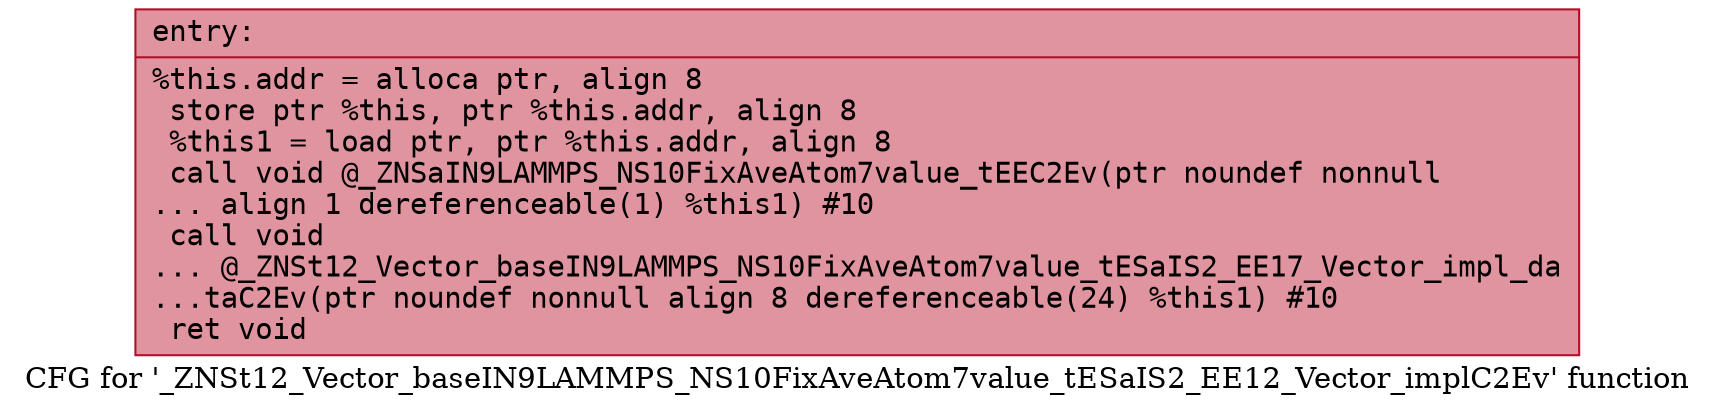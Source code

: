 digraph "CFG for '_ZNSt12_Vector_baseIN9LAMMPS_NS10FixAveAtom7value_tESaIS2_EE12_Vector_implC2Ev' function" {
	label="CFG for '_ZNSt12_Vector_baseIN9LAMMPS_NS10FixAveAtom7value_tESaIS2_EE12_Vector_implC2Ev' function";

	Node0x55d086733e60 [shape=record,color="#b70d28ff", style=filled, fillcolor="#b70d2870" fontname="Courier",label="{entry:\l|  %this.addr = alloca ptr, align 8\l  store ptr %this, ptr %this.addr, align 8\l  %this1 = load ptr, ptr %this.addr, align 8\l  call void @_ZNSaIN9LAMMPS_NS10FixAveAtom7value_tEEC2Ev(ptr noundef nonnull\l... align 1 dereferenceable(1) %this1) #10\l  call void\l... @_ZNSt12_Vector_baseIN9LAMMPS_NS10FixAveAtom7value_tESaIS2_EE17_Vector_impl_da\l...taC2Ev(ptr noundef nonnull align 8 dereferenceable(24) %this1) #10\l  ret void\l}"];
}
